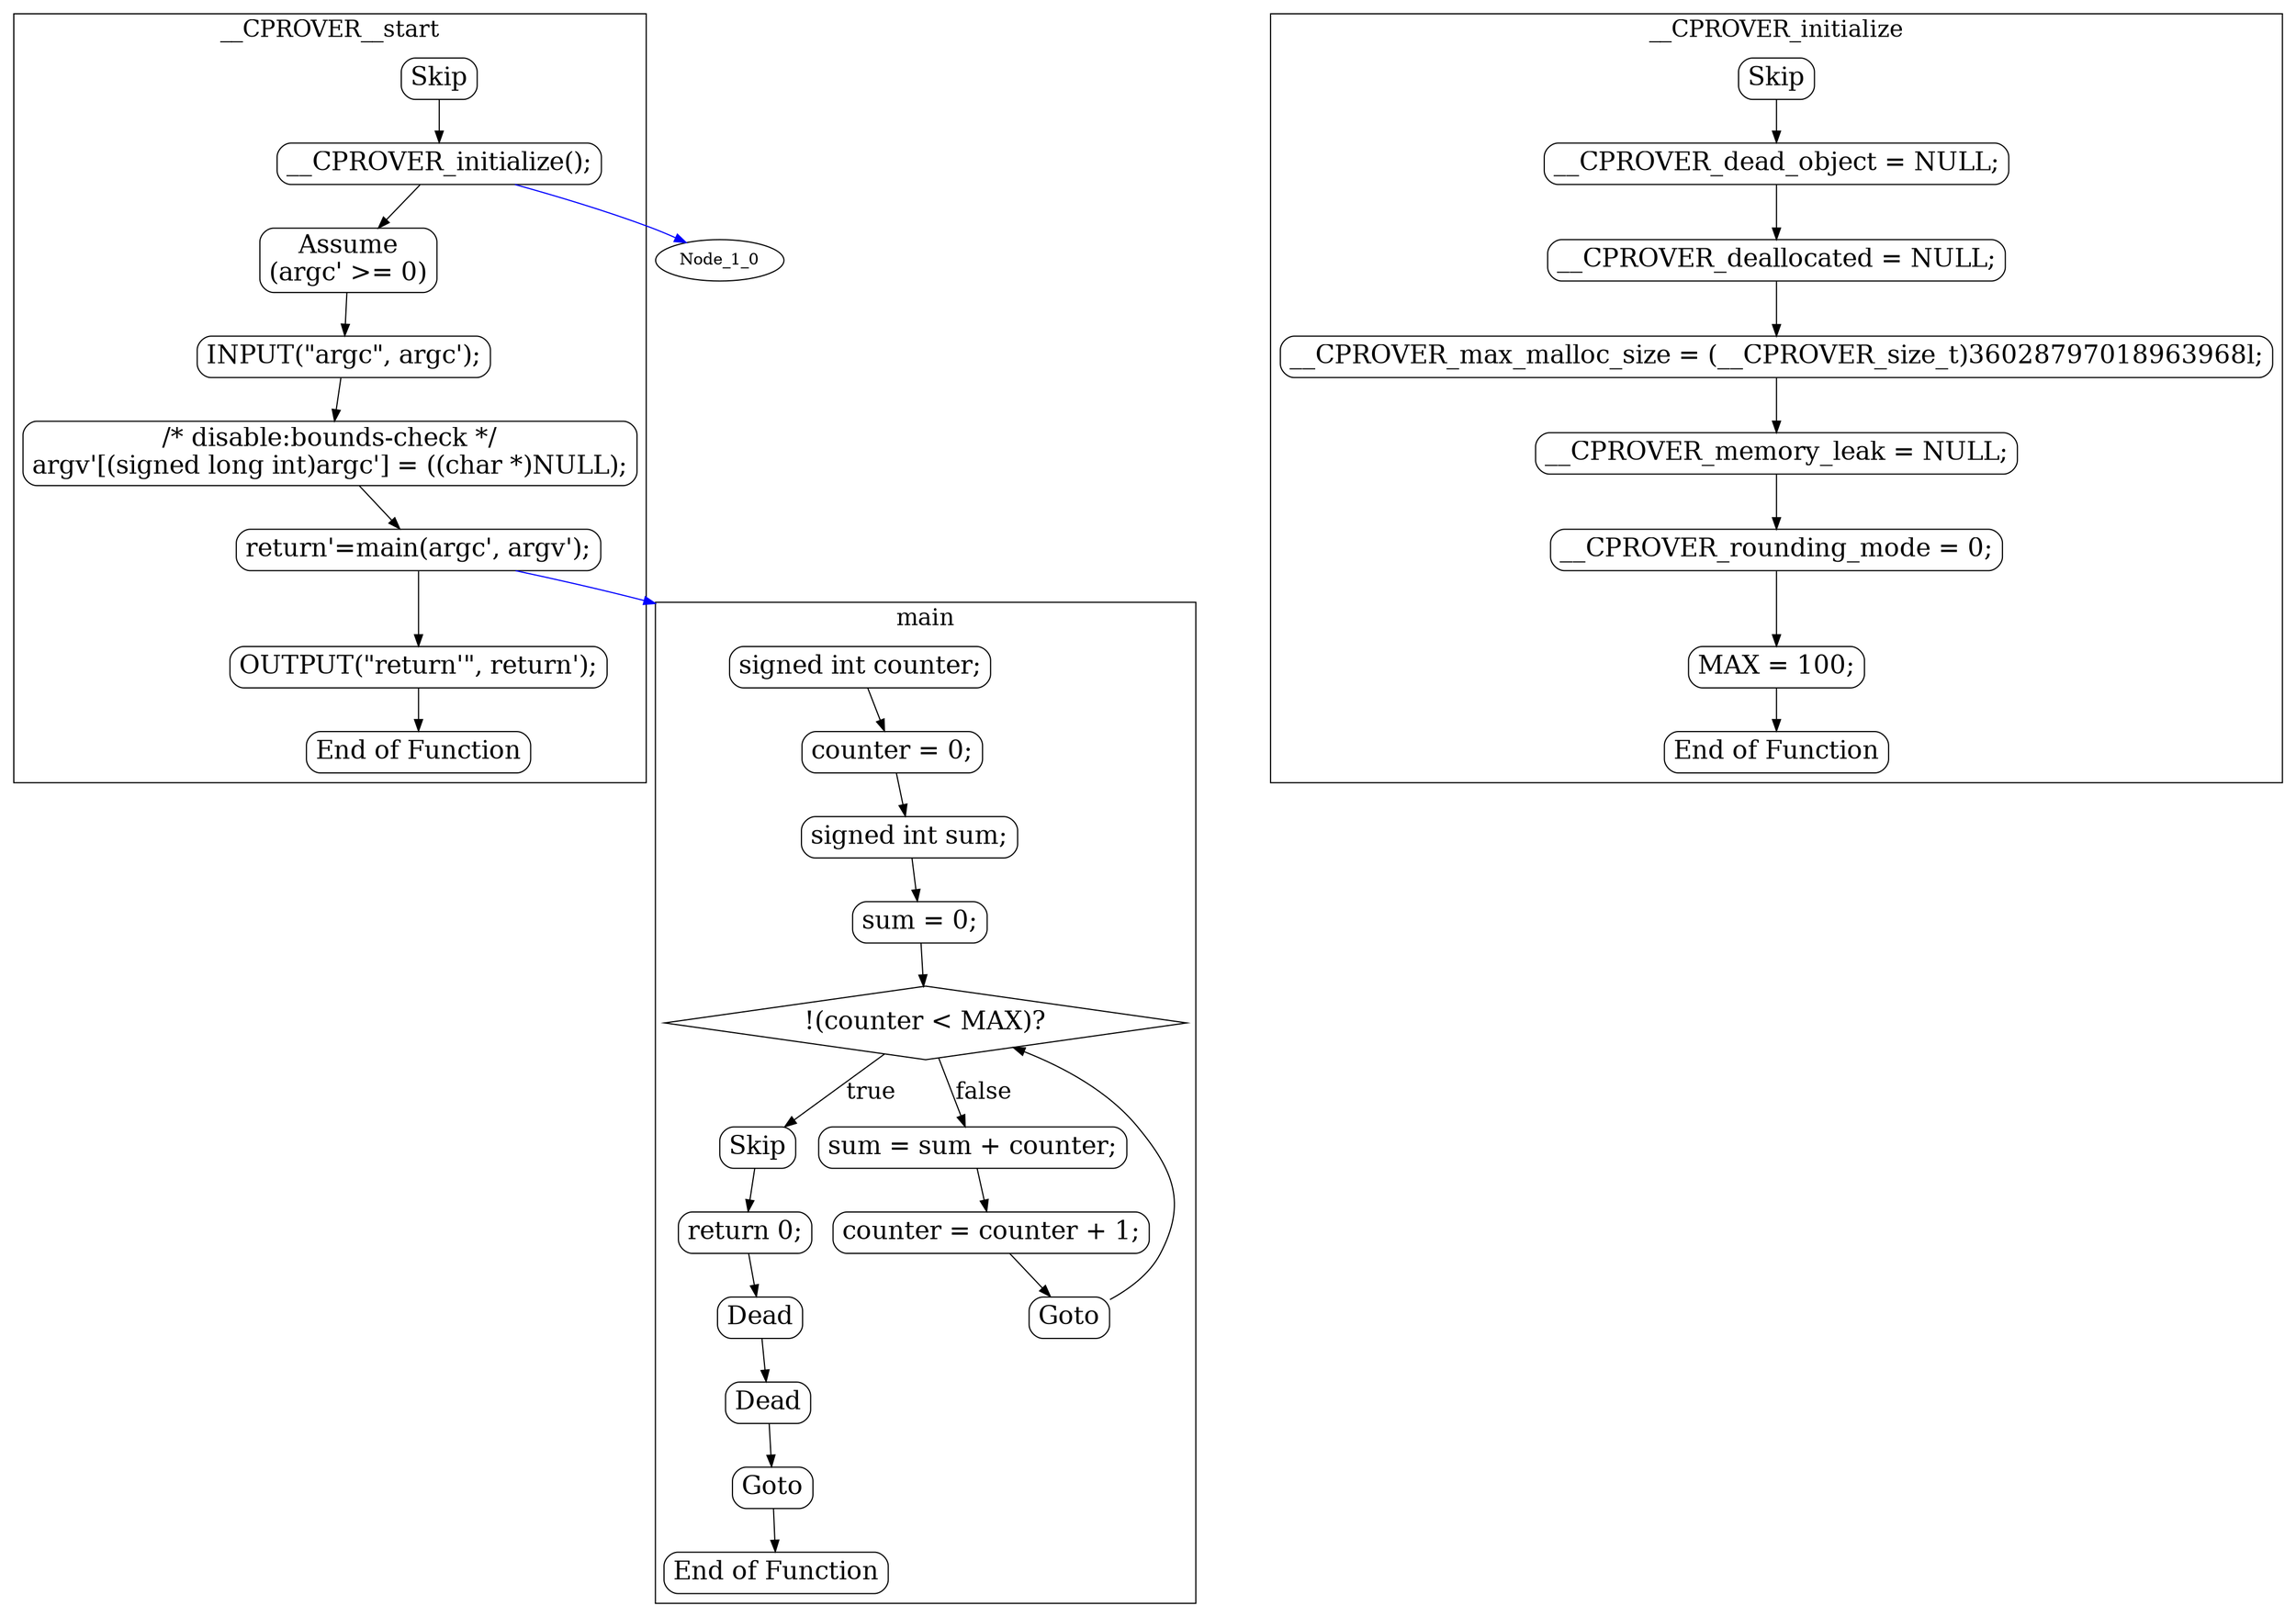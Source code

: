 digraph G {
color=black;orientation=portrait;fontsize=20;compound=true;size="30,40";ratio=compress;
subgraph "cluster_main" {
label="main";
Node_0_0 [shape=Mrecord,fontsize=22,label="signed int counter;"];
Node_0_0 -> Node_0_1 ;
Node_0_1 [shape=Mrecord,fontsize=22,label="counter = 0;"];
Node_0_1 -> Node_0_2 ;
Node_0_2 [shape=Mrecord,fontsize=22,label="signed int sum;"];
Node_0_2 -> Node_0_3 ;
Node_0_3 [shape=Mrecord,fontsize=22,label="sum = 0;"];
Node_0_3 -> Node_0_4 ;
Node_0_4 [shape=diamond,fontsize=22,label="!(counter \< MAX)?"];
Node_0_4 -> Node_0_8 [fontsize=20,label="true"];
Node_0_4 -> Node_0_5 [fontsize=20,label="false"];
Node_0_8 [shape=Mrecord,fontsize=22,label="Skip"];
Node_0_8 -> Node_0_9 ;
Node_0_5 [shape=Mrecord,fontsize=22,label="sum = sum + counter;"];
Node_0_5 -> Node_0_6 ;
Node_0_9 [shape=Mrecord,fontsize=22,label="return 0;"];
Node_0_9 -> Node_0_10 ;
Node_0_6 [shape=Mrecord,fontsize=22,label="counter = counter + 1;"];
Node_0_6 -> Node_0_7 ;
Node_0_10 [shape=Mrecord,fontsize=22,label="Dead"];
Node_0_10 -> Node_0_11 ;
Node_0_7 [shape=Mrecord,fontsize=22,label="Goto"];
Node_0_7 -> Node_0_4 ;
Node_0_11 [shape=Mrecord,fontsize=22,label="Dead"];
Node_0_11 -> Node_0_12 ;
Node_0_12 [shape=Mrecord,fontsize=22,label="Goto"];
Node_0_12 -> Node_0_13 ;
Node_0_13 [shape=Mrecord,fontsize=22,label="End of Function"];
}
subgraph "cluster___CPROVER_initialize" {
label="__CPROVER_initialize";
Node_1_14 [shape=Mrecord,fontsize=22,label="Skip"];
Node_1_14 -> Node_1_15 ;
Node_1_15 [shape=Mrecord,fontsize=22,label="__CPROVER_dead_object = NULL;"];
Node_1_15 -> Node_1_16 ;
Node_1_16 [shape=Mrecord,fontsize=22,label="__CPROVER_deallocated = NULL;"];
Node_1_16 -> Node_1_17 ;
Node_1_17 [shape=Mrecord,fontsize=22,label="__CPROVER_max_malloc_size = (__CPROVER_size_t)36028797018963968l;"];
Node_1_17 -> Node_1_18 ;
Node_1_18 [shape=Mrecord,fontsize=22,label="__CPROVER_memory_leak = NULL;"];
Node_1_18 -> Node_1_19 ;
Node_1_19 [shape=Mrecord,fontsize=22,label="__CPROVER_rounding_mode = 0;"];
Node_1_19 -> Node_1_20 ;
Node_1_20 [shape=Mrecord,fontsize=22,label="MAX = 100;"];
Node_1_20 -> Node_1_21 ;
Node_1_21 [shape=Mrecord,fontsize=22,label="End of Function"];
}
subgraph "cluster___CPROVER__start" {
label="__CPROVER__start";
Node_2_22 [shape=Mrecord,fontsize=22,label="Skip"];
Node_2_22 -> Node_2_23 ;
Node_2_23 [shape=Mrecord,fontsize=22,label="__CPROVER_initialize();"];
Node_2_23 -> Node_2_24 ;
Node_2_24 [shape=Mrecord,fontsize=22,label="Assume\n(argc' \>= 0)"];
Node_2_24 -> Node_2_25 ;
Node_2_25 [shape=Mrecord,fontsize=22,label="INPUT(\"argc\", argc');"];
Node_2_25 -> Node_2_26 ;
Node_2_26 [shape=Mrecord,fontsize=22,label="/* disable:bounds-check */\nargv'[(signed long int)argc'] = ((char *)NULL);"];
Node_2_26 -> Node_2_27 ;
Node_2_27 [shape=Mrecord,fontsize=22,label="return'=main(argc', argv');"];
Node_2_27 -> Node_2_28 ;
Node_2_28 [shape=Mrecord,fontsize=22,label="OUTPUT(\"return'\", return');"];
Node_2_28 -> Node_2_29 ;
Node_2_29 [shape=Mrecord,fontsize=22,label="End of Function"];
}
Node_2_23 -> Node_1_0 [lhead="cluster___CPROVER_initialize",color=blue];
Node_2_27 -> Node_0_0 [lhead="cluster_main",color=blue];
}
